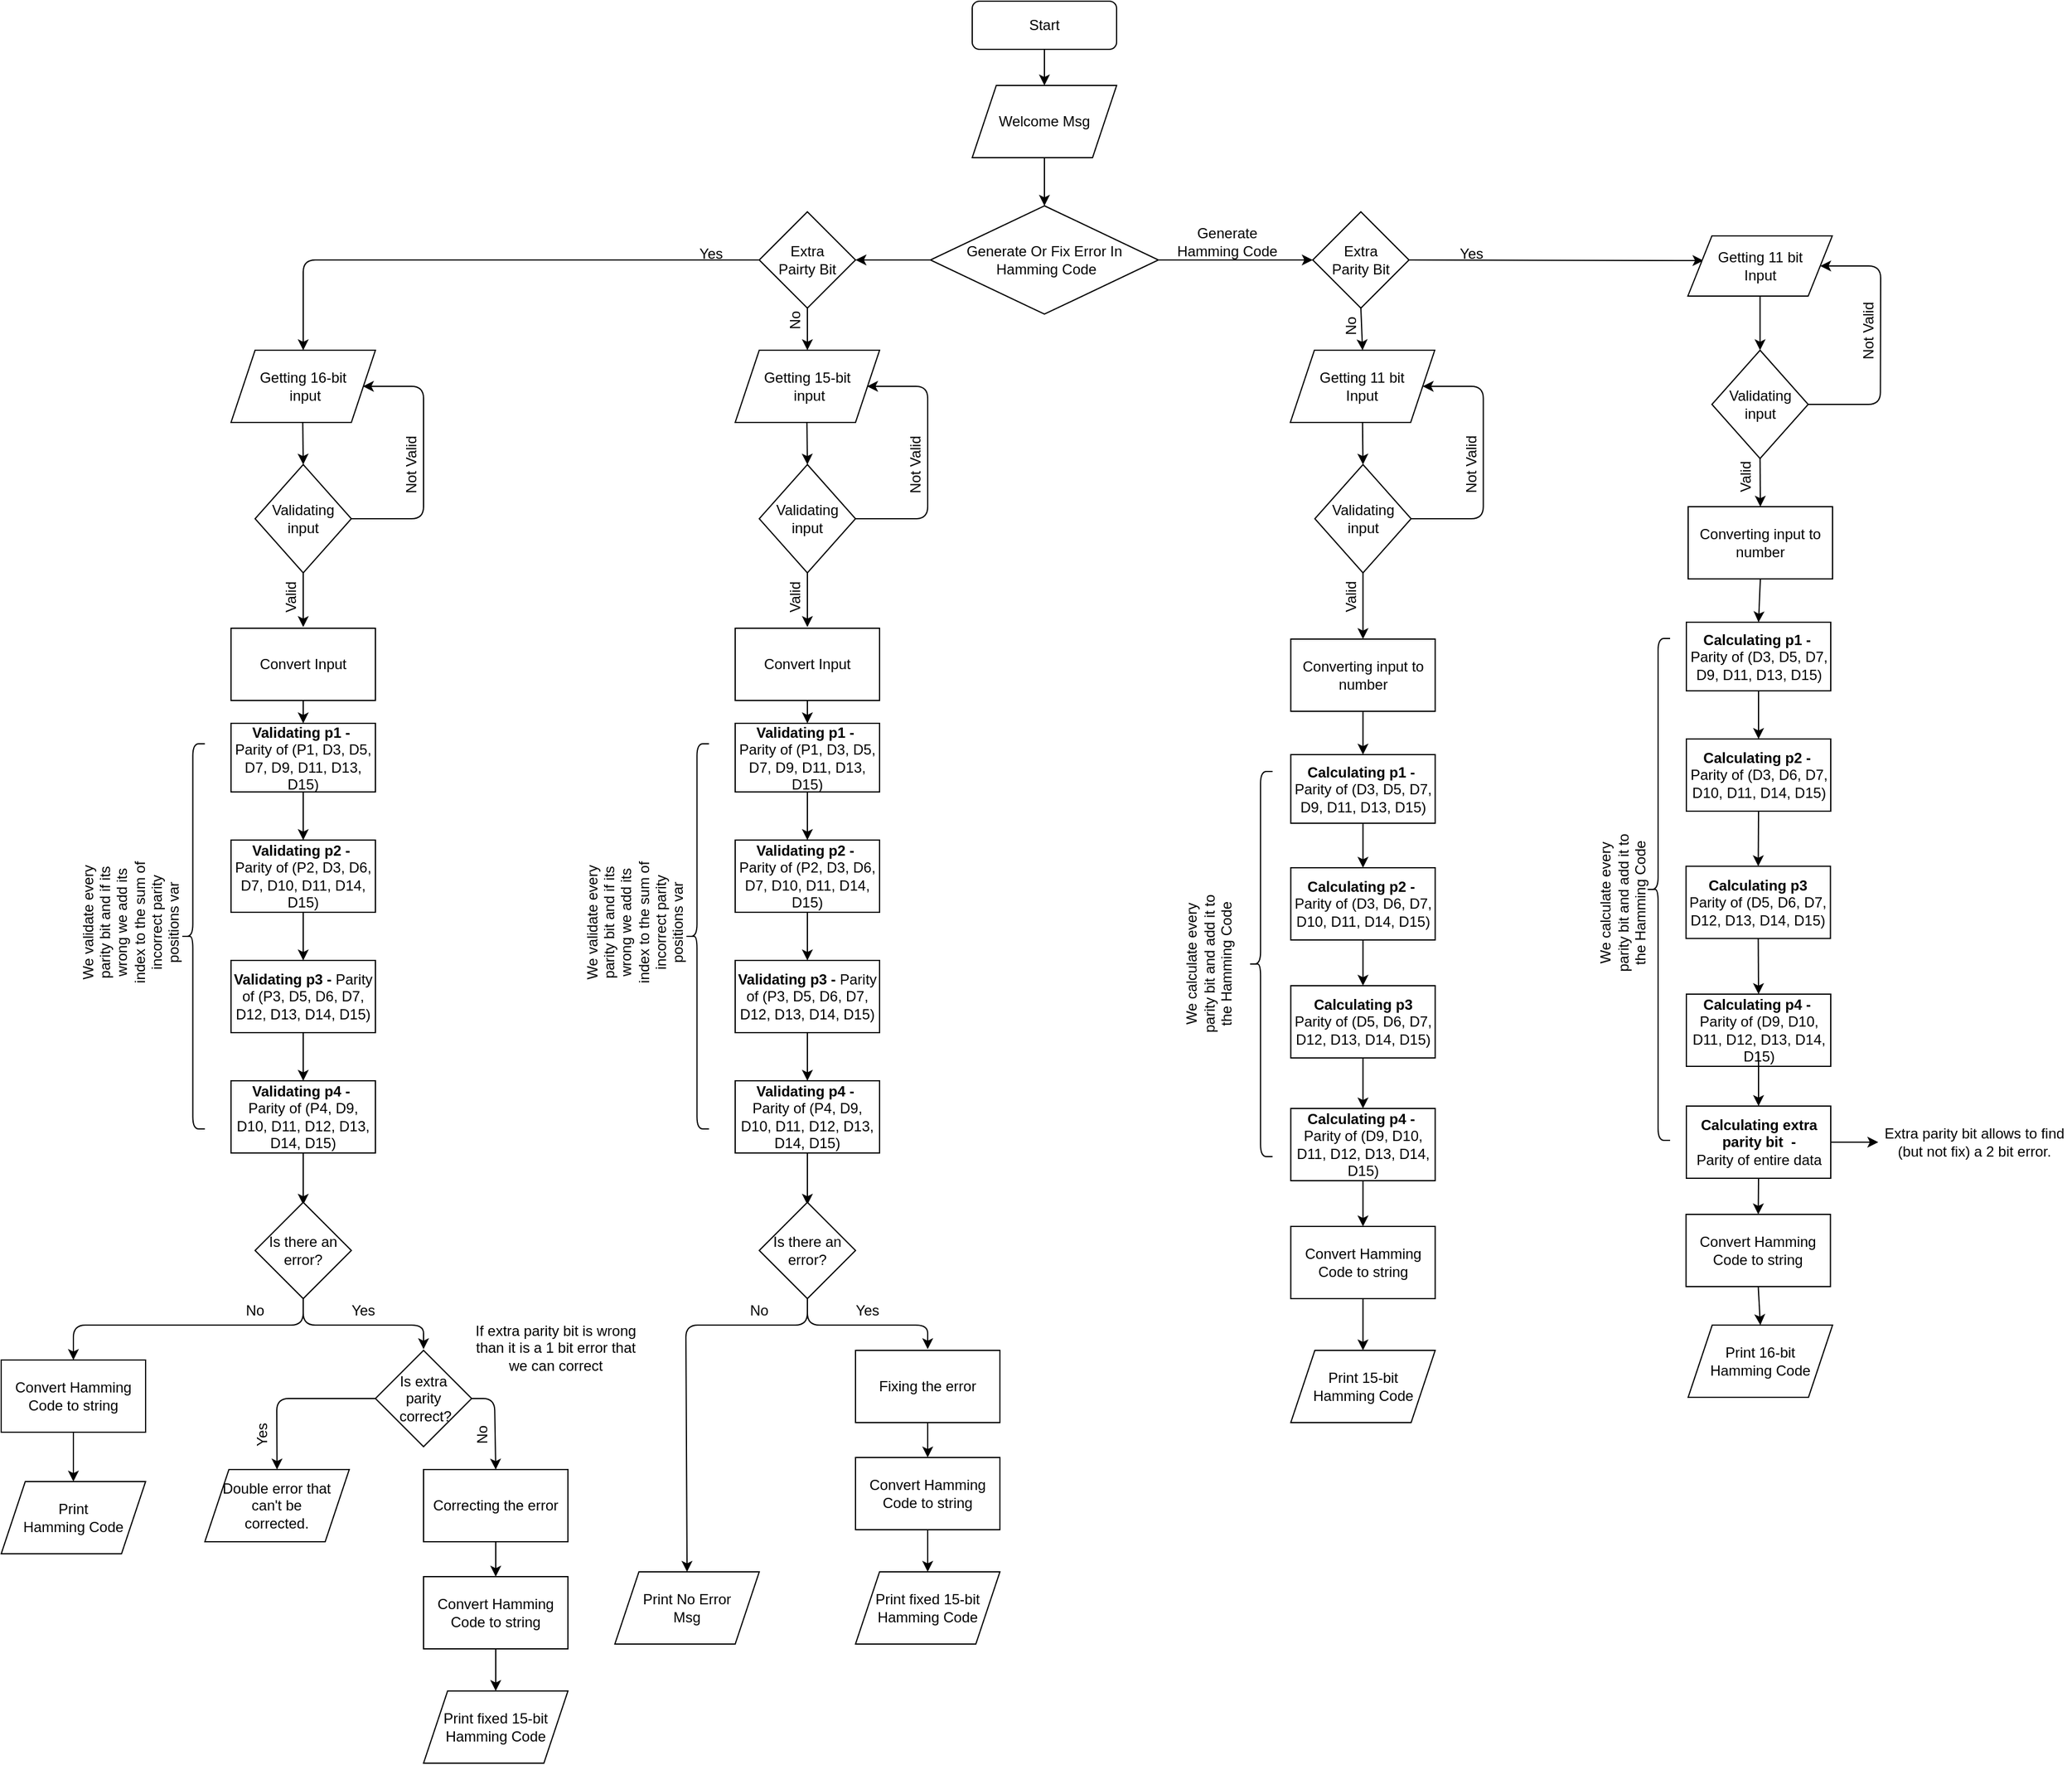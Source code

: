<mxfile version="14.7.4" type="github">
  <diagram id="C5RBs43oDa-KdzZeNtuy" name="Page-1">
    <mxGraphModel dx="3195" dy="1478" grid="1" gridSize="10" guides="1" tooltips="1" connect="1" arrows="1" fold="1" page="1" pageScale="1" pageWidth="1654" pageHeight="1169" math="0" shadow="0">
      <root>
        <mxCell id="WIyWlLk6GJQsqaUBKTNV-0" />
        <mxCell id="WIyWlLk6GJQsqaUBKTNV-1" parent="WIyWlLk6GJQsqaUBKTNV-0" />
        <mxCell id="xXMIpHP0vvAsFntQTSwB-5" value="Welcome Msg" style="shape=parallelogram;perimeter=parallelogramPerimeter;whiteSpace=wrap;html=1;fixedSize=1;" parent="WIyWlLk6GJQsqaUBKTNV-1" vertex="1">
          <mxGeometry x="1397" y="110" width="120" height="60" as="geometry" />
        </mxCell>
        <mxCell id="xXMIpHP0vvAsFntQTSwB-6" value="" style="endArrow=classic;html=1;exitX=0.5;exitY=1;exitDx=0;exitDy=0;" parent="WIyWlLk6GJQsqaUBKTNV-1" target="xXMIpHP0vvAsFntQTSwB-5" edge="1">
          <mxGeometry width="50" height="50" relative="1" as="geometry">
            <mxPoint x="1457" y="80" as="sourcePoint" />
            <mxPoint x="1460" y="150" as="targetPoint" />
          </mxGeometry>
        </mxCell>
        <mxCell id="xXMIpHP0vvAsFntQTSwB-7" value="Generate Or Fix Error In&lt;br&gt;&amp;nbsp;Hamming Code" style="rhombus;whiteSpace=wrap;html=1;" parent="WIyWlLk6GJQsqaUBKTNV-1" vertex="1">
          <mxGeometry x="1362.25" y="210" width="189.5" height="90" as="geometry" />
        </mxCell>
        <mxCell id="xXMIpHP0vvAsFntQTSwB-8" value="" style="endArrow=classic;html=1;exitX=0.5;exitY=1;exitDx=0;exitDy=0;" parent="WIyWlLk6GJQsqaUBKTNV-1" source="xXMIpHP0vvAsFntQTSwB-5" target="xXMIpHP0vvAsFntQTSwB-7" edge="1">
          <mxGeometry width="50" height="50" relative="1" as="geometry">
            <mxPoint x="1190" y="310" as="sourcePoint" />
            <mxPoint x="1240" y="260" as="targetPoint" />
          </mxGeometry>
        </mxCell>
        <mxCell id="xXMIpHP0vvAsFntQTSwB-10" value="Start" style="rounded=1;whiteSpace=wrap;html=1;" parent="WIyWlLk6GJQsqaUBKTNV-1" vertex="1">
          <mxGeometry x="1397" y="40" width="120" height="40" as="geometry" />
        </mxCell>
        <mxCell id="xXMIpHP0vvAsFntQTSwB-11" value="" style="endArrow=classic;html=1;exitX=0;exitY=0.5;exitDx=0;exitDy=0;" parent="WIyWlLk6GJQsqaUBKTNV-1" source="xXMIpHP0vvAsFntQTSwB-7" edge="1">
          <mxGeometry width="50" height="50" relative="1" as="geometry">
            <mxPoint x="1280" y="440" as="sourcePoint" />
            <mxPoint x="1300" y="255" as="targetPoint" />
          </mxGeometry>
        </mxCell>
        <mxCell id="xXMIpHP0vvAsFntQTSwB-12" value="" style="endArrow=classic;html=1;exitX=1;exitY=0.5;exitDx=0;exitDy=0;" parent="WIyWlLk6GJQsqaUBKTNV-1" source="xXMIpHP0vvAsFntQTSwB-7" edge="1">
          <mxGeometry width="50" height="50" relative="1" as="geometry">
            <mxPoint x="1240" y="480" as="sourcePoint" />
            <mxPoint x="1680" y="255" as="targetPoint" />
          </mxGeometry>
        </mxCell>
        <mxCell id="xXMIpHP0vvAsFntQTSwB-13" value="Generate Hamming Code" style="text;html=1;strokeColor=none;fillColor=none;align=center;verticalAlign=middle;whiteSpace=wrap;rounded=0;" parent="WIyWlLk6GJQsqaUBKTNV-1" vertex="1">
          <mxGeometry x="1560" y="230" width="98.25" height="20" as="geometry" />
        </mxCell>
        <mxCell id="xXMIpHP0vvAsFntQTSwB-14" value="Getting 11 bit&lt;br&gt;Input" style="shape=parallelogram;perimeter=parallelogramPerimeter;whiteSpace=wrap;html=1;fixedSize=1;" parent="WIyWlLk6GJQsqaUBKTNV-1" vertex="1">
          <mxGeometry x="1661.38" y="330" width="120" height="60" as="geometry" />
        </mxCell>
        <mxCell id="xXMIpHP0vvAsFntQTSwB-16" value="" style="endArrow=classic;html=1;exitX=0.5;exitY=1;exitDx=0;exitDy=0;entryX=0.5;entryY=0;entryDx=0;entryDy=0;" parent="WIyWlLk6GJQsqaUBKTNV-1" source="xXMIpHP0vvAsFntQTSwB-14" edge="1">
          <mxGeometry width="50" height="50" relative="1" as="geometry">
            <mxPoint x="1381.75" y="545" as="sourcePoint" />
            <mxPoint x="1721.75" y="425" as="targetPoint" />
          </mxGeometry>
        </mxCell>
        <mxCell id="xXMIpHP0vvAsFntQTSwB-17" value="" style="endArrow=classic;html=1;exitX=0.5;exitY=1;exitDx=0;exitDy=0;entryX=0.5;entryY=0;entryDx=0;entryDy=0;" parent="WIyWlLk6GJQsqaUBKTNV-1" source="xXMIpHP0vvAsFntQTSwB-39" target="xXMIpHP0vvAsFntQTSwB-138" edge="1">
          <mxGeometry width="50" height="50" relative="1" as="geometry">
            <mxPoint x="1721.75" y="521" as="sourcePoint" />
            <mxPoint x="1719" y="580" as="targetPoint" />
          </mxGeometry>
        </mxCell>
        <mxCell id="xXMIpHP0vvAsFntQTSwB-18" value="&lt;b&gt;Calculating p1 -&amp;nbsp;&lt;br&gt;&lt;/b&gt;Parity of (D3, D5, D7, D9, D11, D13, D15)" style="rounded=0;whiteSpace=wrap;html=1;" parent="WIyWlLk6GJQsqaUBKTNV-1" vertex="1">
          <mxGeometry x="1661.75" y="666" width="120" height="57" as="geometry" />
        </mxCell>
        <mxCell id="xXMIpHP0vvAsFntQTSwB-21" value="" style="endArrow=classic;html=1;exitX=0.5;exitY=1;exitDx=0;exitDy=0;entryX=0.5;entryY=0;entryDx=0;entryDy=0;" parent="WIyWlLk6GJQsqaUBKTNV-1" source="xXMIpHP0vvAsFntQTSwB-18" target="xXMIpHP0vvAsFntQTSwB-22" edge="1">
          <mxGeometry width="50" height="50" relative="1" as="geometry">
            <mxPoint x="1718.75" y="727" as="sourcePoint" />
            <mxPoint x="1718.75" y="767" as="targetPoint" />
          </mxGeometry>
        </mxCell>
        <mxCell id="xXMIpHP0vvAsFntQTSwB-22" value="&lt;b&gt;Calculating p2 -&amp;nbsp;&lt;/b&gt;&lt;br&gt;Parity of (D3, D6, D7, D10, D11, D14, D15)" style="rounded=0;whiteSpace=wrap;html=1;" parent="WIyWlLk6GJQsqaUBKTNV-1" vertex="1">
          <mxGeometry x="1661.75" y="760" width="120" height="60" as="geometry" />
        </mxCell>
        <mxCell id="xXMIpHP0vvAsFntQTSwB-23" value="" style="endArrow=classic;html=1;exitX=0.5;exitY=1;exitDx=0;exitDy=0;entryX=0.5;entryY=0;entryDx=0;entryDy=0;" parent="WIyWlLk6GJQsqaUBKTNV-1" source="xXMIpHP0vvAsFntQTSwB-22" target="xXMIpHP0vvAsFntQTSwB-24" edge="1">
          <mxGeometry width="50" height="50" relative="1" as="geometry">
            <mxPoint x="1718.75" y="827" as="sourcePoint" />
            <mxPoint x="1718.75" y="867" as="targetPoint" />
          </mxGeometry>
        </mxCell>
        <mxCell id="xXMIpHP0vvAsFntQTSwB-24" value="&lt;b&gt;Calculating p3&lt;/b&gt;&lt;br&gt;Parity of (D5, D6, D7, D12, D13, D14, D15)" style="rounded=0;whiteSpace=wrap;html=1;" parent="WIyWlLk6GJQsqaUBKTNV-1" vertex="1">
          <mxGeometry x="1661.75" y="858" width="120" height="60" as="geometry" />
        </mxCell>
        <mxCell id="xXMIpHP0vvAsFntQTSwB-25" value="" style="endArrow=classic;html=1;exitX=0.5;exitY=1;exitDx=0;exitDy=0;entryX=0.5;entryY=0;entryDx=0;entryDy=0;" parent="WIyWlLk6GJQsqaUBKTNV-1" source="xXMIpHP0vvAsFntQTSwB-24" target="xXMIpHP0vvAsFntQTSwB-26" edge="1">
          <mxGeometry width="50" height="50" relative="1" as="geometry">
            <mxPoint x="1718.75" y="927" as="sourcePoint" />
            <mxPoint x="1719" y="980" as="targetPoint" />
          </mxGeometry>
        </mxCell>
        <mxCell id="xXMIpHP0vvAsFntQTSwB-26" value="&lt;b&gt;Calculating p4 -&amp;nbsp;&lt;/b&gt;&lt;br&gt;Parity of (D9, D10, D11, D12, D13, D14, D15)" style="rounded=0;whiteSpace=wrap;html=1;" parent="WIyWlLk6GJQsqaUBKTNV-1" vertex="1">
          <mxGeometry x="1661.75" y="960" width="120" height="60" as="geometry" />
        </mxCell>
        <mxCell id="xXMIpHP0vvAsFntQTSwB-35" value="Convert Hamming Code to string" style="rounded=0;whiteSpace=wrap;html=1;" parent="WIyWlLk6GJQsqaUBKTNV-1" vertex="1">
          <mxGeometry x="1661.75" y="1058" width="120" height="60" as="geometry" />
        </mxCell>
        <mxCell id="xXMIpHP0vvAsFntQTSwB-36" value="" style="endArrow=classic;html=1;exitX=0.5;exitY=1;exitDx=0;exitDy=0;entryX=0.5;entryY=0;entryDx=0;entryDy=0;" parent="WIyWlLk6GJQsqaUBKTNV-1" source="xXMIpHP0vvAsFntQTSwB-26" target="xXMIpHP0vvAsFntQTSwB-35" edge="1">
          <mxGeometry width="50" height="50" relative="1" as="geometry">
            <mxPoint x="1718.75" y="1027" as="sourcePoint" />
            <mxPoint x="1428.75" y="1132" as="targetPoint" />
          </mxGeometry>
        </mxCell>
        <mxCell id="xXMIpHP0vvAsFntQTSwB-37" value="Print 15-bit&lt;br&gt;Hamming Code" style="shape=parallelogram;perimeter=parallelogramPerimeter;whiteSpace=wrap;html=1;fixedSize=1;" parent="WIyWlLk6GJQsqaUBKTNV-1" vertex="1">
          <mxGeometry x="1661.75" y="1161" width="120" height="60" as="geometry" />
        </mxCell>
        <mxCell id="xXMIpHP0vvAsFntQTSwB-38" value="" style="endArrow=classic;html=1;exitX=0.5;exitY=1;exitDx=0;exitDy=0;entryX=0.5;entryY=0;entryDx=0;entryDy=0;" parent="WIyWlLk6GJQsqaUBKTNV-1" source="xXMIpHP0vvAsFntQTSwB-35" target="xXMIpHP0vvAsFntQTSwB-37" edge="1">
          <mxGeometry width="50" height="50" relative="1" as="geometry">
            <mxPoint x="1751.75" y="928" as="sourcePoint" />
            <mxPoint x="1751.75" y="963" as="targetPoint" />
          </mxGeometry>
        </mxCell>
        <mxCell id="xXMIpHP0vvAsFntQTSwB-39" value="&amp;nbsp;Validating&amp;nbsp;&lt;br&gt;input" style="rhombus;whiteSpace=wrap;html=1;" parent="WIyWlLk6GJQsqaUBKTNV-1" vertex="1">
          <mxGeometry x="1681.75" y="425" width="80" height="90" as="geometry" />
        </mxCell>
        <mxCell id="xXMIpHP0vvAsFntQTSwB-42" value="" style="endArrow=classic;html=1;exitX=1;exitY=0.5;exitDx=0;exitDy=0;entryX=1;entryY=0.5;entryDx=0;entryDy=0;" parent="WIyWlLk6GJQsqaUBKTNV-1" source="xXMIpHP0vvAsFntQTSwB-39" target="xXMIpHP0vvAsFntQTSwB-14" edge="1">
          <mxGeometry width="50" height="50" relative="1" as="geometry">
            <mxPoint x="1491.75" y="525" as="sourcePoint" />
            <mxPoint x="1541.75" y="475" as="targetPoint" />
            <Array as="points">
              <mxPoint x="1821.75" y="470" />
              <mxPoint x="1821.75" y="360" />
            </Array>
          </mxGeometry>
        </mxCell>
        <mxCell id="xXMIpHP0vvAsFntQTSwB-43" value="Not Valid" style="text;html=1;strokeColor=none;fillColor=none;align=center;verticalAlign=middle;whiteSpace=wrap;rounded=0;rotation=-90;" parent="WIyWlLk6GJQsqaUBKTNV-1" vertex="1">
          <mxGeometry x="1781.75" y="415" width="60" height="20" as="geometry" />
        </mxCell>
        <mxCell id="xXMIpHP0vvAsFntQTSwB-47" value="Valid" style="text;html=1;strokeColor=none;fillColor=none;align=center;verticalAlign=middle;whiteSpace=wrap;rounded=0;rotation=-90;" parent="WIyWlLk6GJQsqaUBKTNV-1" vertex="1">
          <mxGeometry x="1691.75" y="525" width="40" height="20" as="geometry" />
        </mxCell>
        <mxCell id="xXMIpHP0vvAsFntQTSwB-52" value="Extra &lt;br&gt;Parity Bit" style="rhombus;whiteSpace=wrap;html=1;" parent="WIyWlLk6GJQsqaUBKTNV-1" vertex="1">
          <mxGeometry x="1680" y="215" width="80" height="80" as="geometry" />
        </mxCell>
        <mxCell id="xXMIpHP0vvAsFntQTSwB-53" value="" style="endArrow=classic;html=1;exitX=0.5;exitY=1;exitDx=0;exitDy=0;entryX=0.5;entryY=0;entryDx=0;entryDy=0;" parent="WIyWlLk6GJQsqaUBKTNV-1" source="xXMIpHP0vvAsFntQTSwB-52" target="xXMIpHP0vvAsFntQTSwB-14" edge="1">
          <mxGeometry width="50" height="50" relative="1" as="geometry">
            <mxPoint x="1410" y="230" as="sourcePoint" />
            <mxPoint x="1460" y="180" as="targetPoint" />
          </mxGeometry>
        </mxCell>
        <mxCell id="xXMIpHP0vvAsFntQTSwB-57" value="No" style="text;html=1;strokeColor=none;fillColor=none;align=center;verticalAlign=middle;whiteSpace=wrap;rounded=0;rotation=-90;" parent="WIyWlLk6GJQsqaUBKTNV-1" vertex="1">
          <mxGeometry x="1691.75" y="300" width="40" height="20" as="geometry" />
        </mxCell>
        <mxCell id="xXMIpHP0vvAsFntQTSwB-58" value="" style="endArrow=classic;html=1;exitX=1;exitY=0.5;exitDx=0;exitDy=0;entryX=0.108;entryY=0.41;entryDx=0;entryDy=0;entryPerimeter=0;" parent="WIyWlLk6GJQsqaUBKTNV-1" source="xXMIpHP0vvAsFntQTSwB-52" target="xXMIpHP0vvAsFntQTSwB-61" edge="1">
          <mxGeometry width="50" height="50" relative="1" as="geometry">
            <mxPoint x="2020" y="310" as="sourcePoint" />
            <mxPoint x="2000" y="255" as="targetPoint" />
          </mxGeometry>
        </mxCell>
        <mxCell id="xXMIpHP0vvAsFntQTSwB-59" value="Yes" style="text;html=1;strokeColor=none;fillColor=none;align=center;verticalAlign=middle;whiteSpace=wrap;rounded=0;" parent="WIyWlLk6GJQsqaUBKTNV-1" vertex="1">
          <mxGeometry x="1791.75" y="240" width="40" height="20" as="geometry" />
        </mxCell>
        <mxCell id="xXMIpHP0vvAsFntQTSwB-61" value="Getting 11 bit&lt;br&gt;Input" style="shape=parallelogram;perimeter=parallelogramPerimeter;whiteSpace=wrap;html=1;fixedSize=1;" parent="WIyWlLk6GJQsqaUBKTNV-1" vertex="1">
          <mxGeometry x="1991.75" y="235" width="120" height="50" as="geometry" />
        </mxCell>
        <mxCell id="xXMIpHP0vvAsFntQTSwB-62" value="" style="endArrow=classic;html=1;entryX=0.5;entryY=0;entryDx=0;entryDy=0;" parent="WIyWlLk6GJQsqaUBKTNV-1" source="xXMIpHP0vvAsFntQTSwB-61" edge="1">
          <mxGeometry width="50" height="50" relative="1" as="geometry">
            <mxPoint x="1711.75" y="450" as="sourcePoint" />
            <mxPoint x="2051.75" y="330" as="targetPoint" />
          </mxGeometry>
        </mxCell>
        <mxCell id="xXMIpHP0vvAsFntQTSwB-63" value="" style="endArrow=classic;html=1;entryX=0.5;entryY=0;entryDx=0;entryDy=0;exitX=0.5;exitY=1;exitDx=0;exitDy=0;" parent="WIyWlLk6GJQsqaUBKTNV-1" source="xXMIpHP0vvAsFntQTSwB-140" target="xXMIpHP0vvAsFntQTSwB-64" edge="1">
          <mxGeometry width="50" height="50" relative="1" as="geometry">
            <mxPoint x="2060.25" y="530" as="sourcePoint" />
            <mxPoint x="2058.25" y="571.5" as="targetPoint" />
          </mxGeometry>
        </mxCell>
        <mxCell id="xXMIpHP0vvAsFntQTSwB-64" value="&lt;b&gt;Calculating p1 -&amp;nbsp;&lt;br&gt;&lt;/b&gt;Parity of (D3, D5, D7, D9, D11, D13, D15)" style="rounded=0;whiteSpace=wrap;html=1;" parent="WIyWlLk6GJQsqaUBKTNV-1" vertex="1">
          <mxGeometry x="1990.5" y="556" width="120" height="57" as="geometry" />
        </mxCell>
        <mxCell id="xXMIpHP0vvAsFntQTSwB-65" value="" style="endArrow=classic;html=1;exitX=0.5;exitY=1;exitDx=0;exitDy=0;" parent="WIyWlLk6GJQsqaUBKTNV-1" edge="1">
          <mxGeometry width="50" height="50" relative="1" as="geometry">
            <mxPoint x="2050.5" y="613" as="sourcePoint" />
            <mxPoint x="2050.5" y="653" as="targetPoint" />
          </mxGeometry>
        </mxCell>
        <mxCell id="xXMIpHP0vvAsFntQTSwB-66" value="&lt;b&gt;Calculating p2 -&amp;nbsp;&lt;/b&gt;&lt;br&gt;Parity of (D3, D6, D7, D10, D11, D14, D15)" style="rounded=0;whiteSpace=wrap;html=1;" parent="WIyWlLk6GJQsqaUBKTNV-1" vertex="1">
          <mxGeometry x="1990.5" y="653" width="120" height="60" as="geometry" />
        </mxCell>
        <mxCell id="xXMIpHP0vvAsFntQTSwB-67" value="" style="endArrow=classic;html=1;exitX=0.5;exitY=1;exitDx=0;exitDy=0;entryX=0.5;entryY=0;entryDx=0;entryDy=0;" parent="WIyWlLk6GJQsqaUBKTNV-1" target="xXMIpHP0vvAsFntQTSwB-68" edge="1">
          <mxGeometry width="50" height="50" relative="1" as="geometry">
            <mxPoint x="2050.5" y="713" as="sourcePoint" />
            <mxPoint x="2050.5" y="753" as="targetPoint" />
          </mxGeometry>
        </mxCell>
        <mxCell id="xXMIpHP0vvAsFntQTSwB-68" value="&lt;b&gt;Calculating p3&lt;/b&gt;&lt;br&gt;Parity of (D5, D6, D7, D12, D13, D14, D15)" style="rounded=0;whiteSpace=wrap;html=1;" parent="WIyWlLk6GJQsqaUBKTNV-1" vertex="1">
          <mxGeometry x="1990.25" y="758.75" width="120" height="60" as="geometry" />
        </mxCell>
        <mxCell id="xXMIpHP0vvAsFntQTSwB-69" value="" style="endArrow=classic;html=1;exitX=0.5;exitY=1;exitDx=0;exitDy=0;entryX=0.5;entryY=0;entryDx=0;entryDy=0;" parent="WIyWlLk6GJQsqaUBKTNV-1" source="xXMIpHP0vvAsFntQTSwB-68" target="xXMIpHP0vvAsFntQTSwB-70" edge="1">
          <mxGeometry width="50" height="50" relative="1" as="geometry">
            <mxPoint x="2050.5" y="813" as="sourcePoint" />
            <mxPoint x="2050.5" y="853" as="targetPoint" />
          </mxGeometry>
        </mxCell>
        <mxCell id="xXMIpHP0vvAsFntQTSwB-70" value="&lt;b&gt;Calculating p4 -&amp;nbsp;&lt;/b&gt;&lt;br&gt;Parity of (D9, D10, D11, D12, D13, D14, D15)" style="rounded=0;whiteSpace=wrap;html=1;" parent="WIyWlLk6GJQsqaUBKTNV-1" vertex="1">
          <mxGeometry x="1990.5" y="865" width="120" height="60" as="geometry" />
        </mxCell>
        <mxCell id="xXMIpHP0vvAsFntQTSwB-71" value="&lt;b&gt;Calculating extra parity bit&amp;nbsp; - &lt;/b&gt;&lt;br&gt;Parity of entire data" style="rounded=0;whiteSpace=wrap;html=1;" parent="WIyWlLk6GJQsqaUBKTNV-1" vertex="1">
          <mxGeometry x="1990.5" y="958" width="120" height="60" as="geometry" />
        </mxCell>
        <mxCell id="xXMIpHP0vvAsFntQTSwB-72" value="" style="endArrow=classic;html=1;exitX=0.5;exitY=1;exitDx=0;exitDy=0;entryX=0.5;entryY=0;entryDx=0;entryDy=0;" parent="WIyWlLk6GJQsqaUBKTNV-1" target="xXMIpHP0vvAsFntQTSwB-71" edge="1">
          <mxGeometry width="50" height="50" relative="1" as="geometry">
            <mxPoint x="2050.5" y="913" as="sourcePoint" />
            <mxPoint x="1760.5" y="1018" as="targetPoint" />
          </mxGeometry>
        </mxCell>
        <mxCell id="xXMIpHP0vvAsFntQTSwB-74" value="&amp;nbsp;Validating&amp;nbsp;&lt;br&gt;input" style="rhombus;whiteSpace=wrap;html=1;" parent="WIyWlLk6GJQsqaUBKTNV-1" vertex="1">
          <mxGeometry x="2011.75" y="330" width="80" height="90" as="geometry" />
        </mxCell>
        <mxCell id="xXMIpHP0vvAsFntQTSwB-75" value="" style="endArrow=classic;html=1;exitX=1;exitY=0.5;exitDx=0;exitDy=0;entryX=1;entryY=0.5;entryDx=0;entryDy=0;" parent="WIyWlLk6GJQsqaUBKTNV-1" source="xXMIpHP0vvAsFntQTSwB-74" target="xXMIpHP0vvAsFntQTSwB-61" edge="1">
          <mxGeometry width="50" height="50" relative="1" as="geometry">
            <mxPoint x="1821.75" y="430" as="sourcePoint" />
            <mxPoint x="1871.75" y="380" as="targetPoint" />
            <Array as="points">
              <mxPoint x="2151.75" y="375" />
              <mxPoint x="2152" y="260" />
            </Array>
          </mxGeometry>
        </mxCell>
        <mxCell id="xXMIpHP0vvAsFntQTSwB-76" value="Not Valid" style="text;html=1;strokeColor=none;fillColor=none;align=center;verticalAlign=middle;whiteSpace=wrap;rounded=0;rotation=-90;" parent="WIyWlLk6GJQsqaUBKTNV-1" vertex="1">
          <mxGeometry x="2111.75" y="304" width="60" height="20" as="geometry" />
        </mxCell>
        <mxCell id="xXMIpHP0vvAsFntQTSwB-77" value="Valid" style="text;html=1;strokeColor=none;fillColor=none;align=center;verticalAlign=middle;whiteSpace=wrap;rounded=0;rotation=-90;" parent="WIyWlLk6GJQsqaUBKTNV-1" vertex="1">
          <mxGeometry x="2020" y="425" width="40" height="20" as="geometry" />
        </mxCell>
        <mxCell id="xXMIpHP0vvAsFntQTSwB-82" value="Extra parity bit allows to find (but not fix) a 2 bit error." style="text;html=1;strokeColor=none;fillColor=none;align=center;verticalAlign=middle;whiteSpace=wrap;rounded=0;" parent="WIyWlLk6GJQsqaUBKTNV-1" vertex="1">
          <mxGeometry x="2150" y="948" width="160" height="80" as="geometry" />
        </mxCell>
        <mxCell id="xXMIpHP0vvAsFntQTSwB-83" value="" style="endArrow=classic;html=1;exitX=1;exitY=0.5;exitDx=0;exitDy=0;entryX=0;entryY=0.5;entryDx=0;entryDy=0;" parent="WIyWlLk6GJQsqaUBKTNV-1" source="xXMIpHP0vvAsFntQTSwB-71" target="xXMIpHP0vvAsFntQTSwB-82" edge="1">
          <mxGeometry width="50" height="50" relative="1" as="geometry">
            <mxPoint x="2178.75" y="970" as="sourcePoint" />
            <mxPoint x="2147" y="978" as="targetPoint" />
          </mxGeometry>
        </mxCell>
        <mxCell id="xXMIpHP0vvAsFntQTSwB-84" value="Convert Hamming Code to string" style="rounded=0;whiteSpace=wrap;html=1;" parent="WIyWlLk6GJQsqaUBKTNV-1" vertex="1">
          <mxGeometry x="1990.25" y="1048" width="120" height="60" as="geometry" />
        </mxCell>
        <mxCell id="xXMIpHP0vvAsFntQTSwB-85" value="Print 16-bit&lt;br&gt;Hamming Code" style="shape=parallelogram;perimeter=parallelogramPerimeter;whiteSpace=wrap;html=1;fixedSize=1;" parent="WIyWlLk6GJQsqaUBKTNV-1" vertex="1">
          <mxGeometry x="1992" y="1140" width="120" height="60" as="geometry" />
        </mxCell>
        <mxCell id="xXMIpHP0vvAsFntQTSwB-86" value="" style="endArrow=classic;html=1;exitX=0.5;exitY=1;exitDx=0;exitDy=0;entryX=0.5;entryY=0;entryDx=0;entryDy=0;" parent="WIyWlLk6GJQsqaUBKTNV-1" source="xXMIpHP0vvAsFntQTSwB-84" target="xXMIpHP0vvAsFntQTSwB-85" edge="1">
          <mxGeometry width="50" height="50" relative="1" as="geometry">
            <mxPoint x="2080.5" y="1005" as="sourcePoint" />
            <mxPoint x="2080.5" y="1040" as="targetPoint" />
          </mxGeometry>
        </mxCell>
        <mxCell id="xXMIpHP0vvAsFntQTSwB-87" value="" style="endArrow=classic;html=1;exitX=0.5;exitY=1;exitDx=0;exitDy=0;entryX=0.5;entryY=0;entryDx=0;entryDy=0;" parent="WIyWlLk6GJQsqaUBKTNV-1" source="xXMIpHP0vvAsFntQTSwB-71" target="xXMIpHP0vvAsFntQTSwB-84" edge="1">
          <mxGeometry width="50" height="50" relative="1" as="geometry">
            <mxPoint x="1736.5" y="1018" as="sourcePoint" />
            <mxPoint x="1736.5" y="1053" as="targetPoint" />
          </mxGeometry>
        </mxCell>
        <mxCell id="xXMIpHP0vvAsFntQTSwB-89" value="Extra &lt;br&gt;Pairty Bit" style="rhombus;whiteSpace=wrap;html=1;" parent="WIyWlLk6GJQsqaUBKTNV-1" vertex="1">
          <mxGeometry x="1220" y="215" width="80" height="80" as="geometry" />
        </mxCell>
        <mxCell id="xXMIpHP0vvAsFntQTSwB-90" value="" style="endArrow=classic;html=1;exitX=0.5;exitY=1;exitDx=0;exitDy=0;" parent="WIyWlLk6GJQsqaUBKTNV-1" source="xXMIpHP0vvAsFntQTSwB-89" edge="1">
          <mxGeometry width="50" height="50" relative="1" as="geometry">
            <mxPoint x="1270" y="510" as="sourcePoint" />
            <mxPoint x="1260" y="330" as="targetPoint" />
          </mxGeometry>
        </mxCell>
        <mxCell id="xXMIpHP0vvAsFntQTSwB-95" value="No" style="text;html=1;strokeColor=none;fillColor=none;align=center;verticalAlign=middle;whiteSpace=wrap;rounded=0;rotation=-90;" parent="WIyWlLk6GJQsqaUBKTNV-1" vertex="1">
          <mxGeometry x="1230" y="295" width="40" height="20" as="geometry" />
        </mxCell>
        <mxCell id="xXMIpHP0vvAsFntQTSwB-96" value="Getting 15-bit&lt;br&gt;&amp;nbsp;input" style="shape=parallelogram;perimeter=parallelogramPerimeter;whiteSpace=wrap;html=1;fixedSize=1;" parent="WIyWlLk6GJQsqaUBKTNV-1" vertex="1">
          <mxGeometry x="1200" y="330" width="120" height="60" as="geometry" />
        </mxCell>
        <mxCell id="xXMIpHP0vvAsFntQTSwB-97" value="" style="endArrow=classic;html=1;exitX=0.5;exitY=1;exitDx=0;exitDy=0;entryX=0.5;entryY=0;entryDx=0;entryDy=0;" parent="WIyWlLk6GJQsqaUBKTNV-1" edge="1">
          <mxGeometry width="50" height="50" relative="1" as="geometry">
            <mxPoint x="1259.63" y="390" as="sourcePoint" />
            <mxPoint x="1260" y="425" as="targetPoint" />
          </mxGeometry>
        </mxCell>
        <mxCell id="xXMIpHP0vvAsFntQTSwB-98" value="&amp;nbsp;Validating&amp;nbsp;&lt;br&gt;input" style="rhombus;whiteSpace=wrap;html=1;" parent="WIyWlLk6GJQsqaUBKTNV-1" vertex="1">
          <mxGeometry x="1220" y="425" width="80" height="90" as="geometry" />
        </mxCell>
        <mxCell id="xXMIpHP0vvAsFntQTSwB-99" value="" style="endArrow=classic;html=1;exitX=1;exitY=0.5;exitDx=0;exitDy=0;entryX=1;entryY=0.5;entryDx=0;entryDy=0;" parent="WIyWlLk6GJQsqaUBKTNV-1" source="xXMIpHP0vvAsFntQTSwB-98" edge="1">
          <mxGeometry width="50" height="50" relative="1" as="geometry">
            <mxPoint x="1030" y="525" as="sourcePoint" />
            <mxPoint x="1309.63" y="360" as="targetPoint" />
            <Array as="points">
              <mxPoint x="1360" y="470" />
              <mxPoint x="1360" y="360" />
            </Array>
          </mxGeometry>
        </mxCell>
        <mxCell id="xXMIpHP0vvAsFntQTSwB-100" value="Not Valid" style="text;html=1;strokeColor=none;fillColor=none;align=center;verticalAlign=middle;whiteSpace=wrap;rounded=0;rotation=-90;" parent="WIyWlLk6GJQsqaUBKTNV-1" vertex="1">
          <mxGeometry x="1320" y="415" width="60" height="20" as="geometry" />
        </mxCell>
        <mxCell id="xXMIpHP0vvAsFntQTSwB-101" value="Valid" style="text;html=1;strokeColor=none;fillColor=none;align=center;verticalAlign=middle;whiteSpace=wrap;rounded=0;rotation=-90;" parent="WIyWlLk6GJQsqaUBKTNV-1" vertex="1">
          <mxGeometry x="1230" y="525" width="40" height="20" as="geometry" />
        </mxCell>
        <mxCell id="xXMIpHP0vvAsFntQTSwB-102" value="" style="endArrow=classic;html=1;exitX=0.5;exitY=1;exitDx=0;exitDy=0;" parent="WIyWlLk6GJQsqaUBKTNV-1" source="xXMIpHP0vvAsFntQTSwB-98" edge="1">
          <mxGeometry width="50" height="50" relative="1" as="geometry">
            <mxPoint x="1260" y="460" as="sourcePoint" />
            <mxPoint x="1260" y="560" as="targetPoint" />
          </mxGeometry>
        </mxCell>
        <mxCell id="xXMIpHP0vvAsFntQTSwB-104" value="" style="endArrow=classic;html=1;exitX=0;exitY=0.5;exitDx=0;exitDy=0;entryX=0.5;entryY=0;entryDx=0;entryDy=0;" parent="WIyWlLk6GJQsqaUBKTNV-1" source="xXMIpHP0vvAsFntQTSwB-89" edge="1" target="A6FvTzxAE9zvWkJ5QgIj-33">
          <mxGeometry width="50" height="50" relative="1" as="geometry">
            <mxPoint x="920" y="290" as="sourcePoint" />
            <mxPoint x="860" y="255" as="targetPoint" />
            <Array as="points">
              <mxPoint x="841" y="255" />
            </Array>
          </mxGeometry>
        </mxCell>
        <mxCell id="xXMIpHP0vvAsFntQTSwB-105" value="Yes" style="text;html=1;strokeColor=none;fillColor=none;align=center;verticalAlign=middle;whiteSpace=wrap;rounded=0;" parent="WIyWlLk6GJQsqaUBKTNV-1" vertex="1">
          <mxGeometry x="1160" y="240" width="40" height="20" as="geometry" />
        </mxCell>
        <mxCell id="xXMIpHP0vvAsFntQTSwB-107" value="Convert Input" style="rounded=0;whiteSpace=wrap;html=1;" parent="WIyWlLk6GJQsqaUBKTNV-1" vertex="1">
          <mxGeometry x="1200" y="561" width="120" height="60" as="geometry" />
        </mxCell>
        <mxCell id="xXMIpHP0vvAsFntQTSwB-108" value="&lt;b&gt;Validating p1 -&amp;nbsp;&lt;br&gt;&lt;/b&gt;Parity of (P1, D3, D5, D7, D9, D11, D13, D15)" style="rounded=0;whiteSpace=wrap;html=1;" parent="WIyWlLk6GJQsqaUBKTNV-1" vertex="1">
          <mxGeometry x="1200" y="640" width="120" height="57" as="geometry" />
        </mxCell>
        <mxCell id="xXMIpHP0vvAsFntQTSwB-109" value="" style="endArrow=classic;html=1;exitX=0.5;exitY=1;exitDx=0;exitDy=0;" parent="WIyWlLk6GJQsqaUBKTNV-1" edge="1">
          <mxGeometry width="50" height="50" relative="1" as="geometry">
            <mxPoint x="1260" y="697" as="sourcePoint" />
            <mxPoint x="1260" y="737" as="targetPoint" />
          </mxGeometry>
        </mxCell>
        <mxCell id="xXMIpHP0vvAsFntQTSwB-110" value="&lt;b&gt;Validating p2 -&amp;nbsp;&lt;/b&gt;&lt;br&gt;Parity of (P2, D3, D6, D7, D10, D11, D14, D15)" style="rounded=0;whiteSpace=wrap;html=1;" parent="WIyWlLk6GJQsqaUBKTNV-1" vertex="1">
          <mxGeometry x="1200" y="737" width="120" height="60" as="geometry" />
        </mxCell>
        <mxCell id="xXMIpHP0vvAsFntQTSwB-111" value="" style="endArrow=classic;html=1;exitX=0.5;exitY=1;exitDx=0;exitDy=0;" parent="WIyWlLk6GJQsqaUBKTNV-1" edge="1">
          <mxGeometry width="50" height="50" relative="1" as="geometry">
            <mxPoint x="1260" y="797" as="sourcePoint" />
            <mxPoint x="1260" y="837" as="targetPoint" />
          </mxGeometry>
        </mxCell>
        <mxCell id="xXMIpHP0vvAsFntQTSwB-112" value="&lt;b&gt;Validating p3 -&amp;nbsp;&lt;/b&gt;Parity of (P3, D5, D6, D7, D12, D13, D14, D15)" style="rounded=0;whiteSpace=wrap;html=1;" parent="WIyWlLk6GJQsqaUBKTNV-1" vertex="1">
          <mxGeometry x="1200" y="837" width="120" height="60" as="geometry" />
        </mxCell>
        <mxCell id="xXMIpHP0vvAsFntQTSwB-113" value="" style="endArrow=classic;html=1;exitX=0.5;exitY=1;exitDx=0;exitDy=0;" parent="WIyWlLk6GJQsqaUBKTNV-1" edge="1">
          <mxGeometry width="50" height="50" relative="1" as="geometry">
            <mxPoint x="1260" y="897" as="sourcePoint" />
            <mxPoint x="1260" y="937" as="targetPoint" />
          </mxGeometry>
        </mxCell>
        <mxCell id="xXMIpHP0vvAsFntQTSwB-114" value="&lt;b&gt;Validating p4 -&amp;nbsp;&lt;/b&gt;&lt;br&gt;Parity of (P4, D9, D10, D11, D12, D13, D14, D15)" style="rounded=0;whiteSpace=wrap;html=1;" parent="WIyWlLk6GJQsqaUBKTNV-1" vertex="1">
          <mxGeometry x="1200" y="937" width="120" height="60" as="geometry" />
        </mxCell>
        <mxCell id="xXMIpHP0vvAsFntQTSwB-119" value="" style="group" parent="WIyWlLk6GJQsqaUBKTNV-1" vertex="1" connectable="0">
          <mxGeometry x="1103.25" y="657" width="75" height="320" as="geometry" />
        </mxCell>
        <mxCell id="xXMIpHP0vvAsFntQTSwB-120" value="&lt;br&gt;We validate every parity bit and if its wrong we add its index to the sum of incorrect parity positions var" style="text;html=1;strokeColor=none;fillColor=none;align=center;verticalAlign=middle;whiteSpace=wrap;rounded=0;rotation=-90;" parent="xXMIpHP0vvAsFntQTSwB-119" vertex="1">
          <mxGeometry x="-54" y="133" width="120" height="30" as="geometry" />
        </mxCell>
        <mxCell id="xXMIpHP0vvAsFntQTSwB-121" value="" style="shape=curlyBracket;whiteSpace=wrap;html=1;rounded=1;" parent="xXMIpHP0vvAsFntQTSwB-119" vertex="1">
          <mxGeometry x="55" width="20" height="320" as="geometry" />
        </mxCell>
        <mxCell id="xXMIpHP0vvAsFntQTSwB-123" value="" style="endArrow=classic;html=1;exitX=0.5;exitY=1;exitDx=0;exitDy=0;entryX=0.5;entryY=0;entryDx=0;entryDy=0;" parent="WIyWlLk6GJQsqaUBKTNV-1" source="xXMIpHP0vvAsFntQTSwB-129" target="xXMIpHP0vvAsFntQTSwB-124" edge="1">
          <mxGeometry width="50" height="50" relative="1" as="geometry">
            <mxPoint x="1100" y="1120" as="sourcePoint" />
            <mxPoint x="1159" y="1161" as="targetPoint" />
            <Array as="points">
              <mxPoint x="1260" y="1140" />
              <mxPoint x="1159" y="1140" />
            </Array>
          </mxGeometry>
        </mxCell>
        <mxCell id="xXMIpHP0vvAsFntQTSwB-124" value="Print No Error &lt;br&gt;Msg" style="shape=parallelogram;perimeter=parallelogramPerimeter;whiteSpace=wrap;html=1;fixedSize=1;" parent="WIyWlLk6GJQsqaUBKTNV-1" vertex="1">
          <mxGeometry x="1100" y="1345" width="120" height="60" as="geometry" />
        </mxCell>
        <mxCell id="xXMIpHP0vvAsFntQTSwB-126" value="" style="endArrow=classic;html=1;exitX=0.5;exitY=1;exitDx=0;exitDy=0;" parent="WIyWlLk6GJQsqaUBKTNV-1" source="xXMIpHP0vvAsFntQTSwB-114" edge="1">
          <mxGeometry width="50" height="50" relative="1" as="geometry">
            <mxPoint x="1110" y="1010" as="sourcePoint" />
            <mxPoint x="1260" y="1040" as="targetPoint" />
          </mxGeometry>
        </mxCell>
        <mxCell id="xXMIpHP0vvAsFntQTSwB-129" value="Is there an error?" style="rhombus;whiteSpace=wrap;html=1;" parent="WIyWlLk6GJQsqaUBKTNV-1" vertex="1">
          <mxGeometry x="1220" y="1038" width="80" height="80" as="geometry" />
        </mxCell>
        <mxCell id="xXMIpHP0vvAsFntQTSwB-130" value="No" style="text;html=1;strokeColor=none;fillColor=none;align=center;verticalAlign=middle;whiteSpace=wrap;rounded=0;" parent="WIyWlLk6GJQsqaUBKTNV-1" vertex="1">
          <mxGeometry x="1200" y="1118" width="40" height="20" as="geometry" />
        </mxCell>
        <mxCell id="xXMIpHP0vvAsFntQTSwB-131" value="" style="endArrow=classic;html=1;exitX=0.5;exitY=1;exitDx=0;exitDy=0;" parent="WIyWlLk6GJQsqaUBKTNV-1" source="xXMIpHP0vvAsFntQTSwB-129" edge="1">
          <mxGeometry width="50" height="50" relative="1" as="geometry">
            <mxPoint x="1380" y="1160" as="sourcePoint" />
            <mxPoint x="1360" y="1160" as="targetPoint" />
            <Array as="points">
              <mxPoint x="1260" y="1140" />
              <mxPoint x="1360" y="1140" />
            </Array>
          </mxGeometry>
        </mxCell>
        <mxCell id="xXMIpHP0vvAsFntQTSwB-132" value="Yes" style="text;html=1;strokeColor=none;fillColor=none;align=center;verticalAlign=middle;whiteSpace=wrap;rounded=0;" parent="WIyWlLk6GJQsqaUBKTNV-1" vertex="1">
          <mxGeometry x="1290" y="1118" width="40" height="20" as="geometry" />
        </mxCell>
        <mxCell id="xXMIpHP0vvAsFntQTSwB-133" value="Fixing the error" style="rounded=0;whiteSpace=wrap;html=1;" parent="WIyWlLk6GJQsqaUBKTNV-1" vertex="1">
          <mxGeometry x="1300" y="1161" width="120" height="60" as="geometry" />
        </mxCell>
        <mxCell id="xXMIpHP0vvAsFntQTSwB-134" value="" style="endArrow=classic;html=1;exitX=0.5;exitY=1;exitDx=0;exitDy=0;" parent="WIyWlLk6GJQsqaUBKTNV-1" source="xXMIpHP0vvAsFntQTSwB-133" edge="1">
          <mxGeometry width="50" height="50" relative="1" as="geometry">
            <mxPoint x="1360" y="1160" as="sourcePoint" />
            <mxPoint x="1360" y="1250" as="targetPoint" />
          </mxGeometry>
        </mxCell>
        <mxCell id="xXMIpHP0vvAsFntQTSwB-135" value="Convert Hamming Code to string" style="rounded=0;whiteSpace=wrap;html=1;" parent="WIyWlLk6GJQsqaUBKTNV-1" vertex="1">
          <mxGeometry x="1300" y="1250" width="120" height="60" as="geometry" />
        </mxCell>
        <mxCell id="xXMIpHP0vvAsFntQTSwB-136" value="Print fixed 15-bit&lt;br&gt;Hamming Code" style="shape=parallelogram;perimeter=parallelogramPerimeter;whiteSpace=wrap;html=1;fixedSize=1;" parent="WIyWlLk6GJQsqaUBKTNV-1" vertex="1">
          <mxGeometry x="1300" y="1345" width="120" height="60" as="geometry" />
        </mxCell>
        <mxCell id="xXMIpHP0vvAsFntQTSwB-137" value="" style="endArrow=classic;html=1;exitX=0.5;exitY=1;exitDx=0;exitDy=0;entryX=0.5;entryY=0;entryDx=0;entryDy=0;" parent="WIyWlLk6GJQsqaUBKTNV-1" source="xXMIpHP0vvAsFntQTSwB-135" target="xXMIpHP0vvAsFntQTSwB-136" edge="1">
          <mxGeometry width="50" height="50" relative="1" as="geometry">
            <mxPoint x="1390" y="1225" as="sourcePoint" />
            <mxPoint x="1390" y="1260" as="targetPoint" />
          </mxGeometry>
        </mxCell>
        <mxCell id="xXMIpHP0vvAsFntQTSwB-138" value="Converting input to number" style="rounded=0;whiteSpace=wrap;html=1;" parent="WIyWlLk6GJQsqaUBKTNV-1" vertex="1">
          <mxGeometry x="1661.75" y="570" width="120" height="60" as="geometry" />
        </mxCell>
        <mxCell id="xXMIpHP0vvAsFntQTSwB-139" value="" style="endArrow=classic;html=1;entryX=0.5;entryY=0;entryDx=0;entryDy=0;exitX=0.5;exitY=1;exitDx=0;exitDy=0;" parent="WIyWlLk6GJQsqaUBKTNV-1" source="xXMIpHP0vvAsFntQTSwB-138" target="xXMIpHP0vvAsFntQTSwB-18" edge="1">
          <mxGeometry width="50" height="50" relative="1" as="geometry">
            <mxPoint x="1719" y="640" as="sourcePoint" />
            <mxPoint x="1740" y="460" as="targetPoint" />
          </mxGeometry>
        </mxCell>
        <mxCell id="xXMIpHP0vvAsFntQTSwB-140" value="Converting input to number" style="rounded=0;whiteSpace=wrap;html=1;" parent="WIyWlLk6GJQsqaUBKTNV-1" vertex="1">
          <mxGeometry x="1992" y="460" width="120" height="60" as="geometry" />
        </mxCell>
        <mxCell id="xXMIpHP0vvAsFntQTSwB-143" value="" style="endArrow=classic;html=1;exitX=0.5;exitY=1;exitDx=0;exitDy=0;entryX=0.5;entryY=0;entryDx=0;entryDy=0;" parent="WIyWlLk6GJQsqaUBKTNV-1" source="xXMIpHP0vvAsFntQTSwB-74" target="xXMIpHP0vvAsFntQTSwB-140" edge="1">
          <mxGeometry width="50" height="50" relative="1" as="geometry">
            <mxPoint x="1810" y="540" as="sourcePoint" />
            <mxPoint x="1860" y="490" as="targetPoint" />
          </mxGeometry>
        </mxCell>
        <mxCell id="xXMIpHP0vvAsFntQTSwB-79" value="&lt;br&gt;We calculate every parity bit and add it to the Hamming Code" style="text;html=1;strokeColor=none;fillColor=none;align=center;verticalAlign=middle;whiteSpace=wrap;rounded=0;rotation=-90;" parent="WIyWlLk6GJQsqaUBKTNV-1" vertex="1">
          <mxGeometry x="1870.25" y="769.206" width="120" height="39.094" as="geometry" />
        </mxCell>
        <mxCell id="xXMIpHP0vvAsFntQTSwB-80" value="" style="shape=curlyBracket;whiteSpace=wrap;html=1;rounded=1;" parent="WIyWlLk6GJQsqaUBKTNV-1" vertex="1">
          <mxGeometry x="1957" y="569.5" width="20" height="417" as="geometry" />
        </mxCell>
        <mxCell id="xXMIpHP0vvAsFntQTSwB-31" value="&lt;br&gt;We calculate every parity bit and add it to the Hamming Code" style="text;html=1;strokeColor=none;fillColor=none;align=center;verticalAlign=middle;whiteSpace=wrap;rounded=0;rotation=-90;" parent="WIyWlLk6GJQsqaUBKTNV-1" vertex="1">
          <mxGeometry x="1526.62" y="825" width="120" height="30" as="geometry" />
        </mxCell>
        <mxCell id="xXMIpHP0vvAsFntQTSwB-32" value="" style="shape=curlyBracket;whiteSpace=wrap;html=1;rounded=1;" parent="WIyWlLk6GJQsqaUBKTNV-1" vertex="1">
          <mxGeometry x="1626.62" y="680" width="20" height="320" as="geometry" />
        </mxCell>
        <mxCell id="A6FvTzxAE9zvWkJ5QgIj-33" value="Getting 16-bit&lt;br&gt;&amp;nbsp;input" style="shape=parallelogram;perimeter=parallelogramPerimeter;whiteSpace=wrap;html=1;fixedSize=1;" vertex="1" parent="WIyWlLk6GJQsqaUBKTNV-1">
          <mxGeometry x="781" y="330" width="120" height="60" as="geometry" />
        </mxCell>
        <mxCell id="A6FvTzxAE9zvWkJ5QgIj-34" value="" style="endArrow=classic;html=1;exitX=0.5;exitY=1;exitDx=0;exitDy=0;entryX=0.5;entryY=0;entryDx=0;entryDy=0;" edge="1" parent="WIyWlLk6GJQsqaUBKTNV-1">
          <mxGeometry width="50" height="50" relative="1" as="geometry">
            <mxPoint x="840.63" y="390" as="sourcePoint" />
            <mxPoint x="841" y="425" as="targetPoint" />
          </mxGeometry>
        </mxCell>
        <mxCell id="A6FvTzxAE9zvWkJ5QgIj-35" value="&amp;nbsp;Validating&amp;nbsp;&lt;br&gt;input" style="rhombus;whiteSpace=wrap;html=1;" vertex="1" parent="WIyWlLk6GJQsqaUBKTNV-1">
          <mxGeometry x="801" y="425" width="80" height="90" as="geometry" />
        </mxCell>
        <mxCell id="A6FvTzxAE9zvWkJ5QgIj-36" value="" style="endArrow=classic;html=1;exitX=1;exitY=0.5;exitDx=0;exitDy=0;entryX=1;entryY=0.5;entryDx=0;entryDy=0;" edge="1" parent="WIyWlLk6GJQsqaUBKTNV-1" source="A6FvTzxAE9zvWkJ5QgIj-35">
          <mxGeometry width="50" height="50" relative="1" as="geometry">
            <mxPoint x="611" y="525" as="sourcePoint" />
            <mxPoint x="890.63" y="360" as="targetPoint" />
            <Array as="points">
              <mxPoint x="941" y="470" />
              <mxPoint x="941" y="360" />
            </Array>
          </mxGeometry>
        </mxCell>
        <mxCell id="A6FvTzxAE9zvWkJ5QgIj-37" value="Not Valid" style="text;html=1;strokeColor=none;fillColor=none;align=center;verticalAlign=middle;whiteSpace=wrap;rounded=0;rotation=-90;" vertex="1" parent="WIyWlLk6GJQsqaUBKTNV-1">
          <mxGeometry x="901" y="415" width="60" height="20" as="geometry" />
        </mxCell>
        <mxCell id="A6FvTzxAE9zvWkJ5QgIj-38" value="Valid" style="text;html=1;strokeColor=none;fillColor=none;align=center;verticalAlign=middle;whiteSpace=wrap;rounded=0;rotation=-90;" vertex="1" parent="WIyWlLk6GJQsqaUBKTNV-1">
          <mxGeometry x="811" y="525" width="40" height="20" as="geometry" />
        </mxCell>
        <mxCell id="A6FvTzxAE9zvWkJ5QgIj-39" value="" style="endArrow=classic;html=1;exitX=0.5;exitY=1;exitDx=0;exitDy=0;" edge="1" parent="WIyWlLk6GJQsqaUBKTNV-1" source="A6FvTzxAE9zvWkJ5QgIj-35">
          <mxGeometry width="50" height="50" relative="1" as="geometry">
            <mxPoint x="841" y="460" as="sourcePoint" />
            <mxPoint x="841" y="560" as="targetPoint" />
          </mxGeometry>
        </mxCell>
        <mxCell id="A6FvTzxAE9zvWkJ5QgIj-40" value="Convert Input" style="rounded=0;whiteSpace=wrap;html=1;" vertex="1" parent="WIyWlLk6GJQsqaUBKTNV-1">
          <mxGeometry x="781" y="561" width="120" height="60" as="geometry" />
        </mxCell>
        <mxCell id="A6FvTzxAE9zvWkJ5QgIj-41" value="&lt;b&gt;Validating p1 -&amp;nbsp;&lt;br&gt;&lt;/b&gt;Parity of (P1, D3, D5, D7, D9, D11, D13, D15)" style="rounded=0;whiteSpace=wrap;html=1;" vertex="1" parent="WIyWlLk6GJQsqaUBKTNV-1">
          <mxGeometry x="781" y="640" width="120" height="57" as="geometry" />
        </mxCell>
        <mxCell id="A6FvTzxAE9zvWkJ5QgIj-42" value="" style="endArrow=classic;html=1;exitX=0.5;exitY=1;exitDx=0;exitDy=0;" edge="1" parent="WIyWlLk6GJQsqaUBKTNV-1">
          <mxGeometry width="50" height="50" relative="1" as="geometry">
            <mxPoint x="841" y="697" as="sourcePoint" />
            <mxPoint x="841" y="737" as="targetPoint" />
          </mxGeometry>
        </mxCell>
        <mxCell id="A6FvTzxAE9zvWkJ5QgIj-43" value="&lt;b&gt;Validating p2 -&amp;nbsp;&lt;/b&gt;&lt;br&gt;Parity of (P2, D3, D6, D7, D10, D11, D14, D15)" style="rounded=0;whiteSpace=wrap;html=1;" vertex="1" parent="WIyWlLk6GJQsqaUBKTNV-1">
          <mxGeometry x="781" y="737" width="120" height="60" as="geometry" />
        </mxCell>
        <mxCell id="A6FvTzxAE9zvWkJ5QgIj-44" value="" style="endArrow=classic;html=1;exitX=0.5;exitY=1;exitDx=0;exitDy=0;" edge="1" parent="WIyWlLk6GJQsqaUBKTNV-1">
          <mxGeometry width="50" height="50" relative="1" as="geometry">
            <mxPoint x="841" y="797" as="sourcePoint" />
            <mxPoint x="841" y="837" as="targetPoint" />
          </mxGeometry>
        </mxCell>
        <mxCell id="A6FvTzxAE9zvWkJ5QgIj-45" value="&lt;b&gt;Validating p3 -&amp;nbsp;&lt;/b&gt;Parity of (P3, D5, D6, D7, D12, D13, D14, D15)" style="rounded=0;whiteSpace=wrap;html=1;" vertex="1" parent="WIyWlLk6GJQsqaUBKTNV-1">
          <mxGeometry x="781" y="837" width="120" height="60" as="geometry" />
        </mxCell>
        <mxCell id="A6FvTzxAE9zvWkJ5QgIj-46" value="" style="endArrow=classic;html=1;exitX=0.5;exitY=1;exitDx=0;exitDy=0;" edge="1" parent="WIyWlLk6GJQsqaUBKTNV-1">
          <mxGeometry width="50" height="50" relative="1" as="geometry">
            <mxPoint x="841" y="897" as="sourcePoint" />
            <mxPoint x="841" y="937" as="targetPoint" />
          </mxGeometry>
        </mxCell>
        <mxCell id="A6FvTzxAE9zvWkJ5QgIj-47" value="&lt;b&gt;Validating p4 -&amp;nbsp;&lt;/b&gt;&lt;br&gt;Parity of (P4, D9, D10, D11, D12, D13, D14, D15)" style="rounded=0;whiteSpace=wrap;html=1;" vertex="1" parent="WIyWlLk6GJQsqaUBKTNV-1">
          <mxGeometry x="781" y="937" width="120" height="60" as="geometry" />
        </mxCell>
        <mxCell id="A6FvTzxAE9zvWkJ5QgIj-48" value="" style="group" vertex="1" connectable="0" parent="WIyWlLk6GJQsqaUBKTNV-1">
          <mxGeometry x="684.25" y="657" width="75" height="320" as="geometry" />
        </mxCell>
        <mxCell id="A6FvTzxAE9zvWkJ5QgIj-49" value="&lt;br&gt;We validate every parity bit and if its wrong we add its index to the sum of incorrect parity positions var" style="text;html=1;strokeColor=none;fillColor=none;align=center;verticalAlign=middle;whiteSpace=wrap;rounded=0;rotation=-90;" vertex="1" parent="A6FvTzxAE9zvWkJ5QgIj-48">
          <mxGeometry x="-54" y="133" width="120" height="30" as="geometry" />
        </mxCell>
        <mxCell id="A6FvTzxAE9zvWkJ5QgIj-50" value="" style="shape=curlyBracket;whiteSpace=wrap;html=1;rounded=1;" vertex="1" parent="A6FvTzxAE9zvWkJ5QgIj-48">
          <mxGeometry x="55" width="20" height="320" as="geometry" />
        </mxCell>
        <mxCell id="A6FvTzxAE9zvWkJ5QgIj-51" value="Convert Hamming Code to string" style="rounded=0;whiteSpace=wrap;html=1;" vertex="1" parent="WIyWlLk6GJQsqaUBKTNV-1">
          <mxGeometry x="590" y="1169" width="120" height="60" as="geometry" />
        </mxCell>
        <mxCell id="A6FvTzxAE9zvWkJ5QgIj-52" value="" style="endArrow=classic;html=1;exitX=0.5;exitY=1;exitDx=0;exitDy=0;entryX=0.5;entryY=0;entryDx=0;entryDy=0;" edge="1" parent="WIyWlLk6GJQsqaUBKTNV-1" source="A6FvTzxAE9zvWkJ5QgIj-56" target="A6FvTzxAE9zvWkJ5QgIj-51">
          <mxGeometry width="50" height="50" relative="1" as="geometry">
            <mxPoint x="681" y="1120" as="sourcePoint" />
            <mxPoint x="391" y="1225" as="targetPoint" />
            <Array as="points">
              <mxPoint x="841" y="1140" />
              <mxPoint x="650" y="1140" />
            </Array>
          </mxGeometry>
        </mxCell>
        <mxCell id="A6FvTzxAE9zvWkJ5QgIj-53" value="Print &lt;br&gt;Hamming Code" style="shape=parallelogram;perimeter=parallelogramPerimeter;whiteSpace=wrap;html=1;fixedSize=1;" vertex="1" parent="WIyWlLk6GJQsqaUBKTNV-1">
          <mxGeometry x="590" y="1270" width="120" height="60" as="geometry" />
        </mxCell>
        <mxCell id="A6FvTzxAE9zvWkJ5QgIj-54" value="" style="endArrow=classic;html=1;exitX=0.5;exitY=1;exitDx=0;exitDy=0;entryX=0.5;entryY=0;entryDx=0;entryDy=0;" edge="1" parent="WIyWlLk6GJQsqaUBKTNV-1" source="A6FvTzxAE9zvWkJ5QgIj-51" target="A6FvTzxAE9zvWkJ5QgIj-53">
          <mxGeometry width="50" height="50" relative="1" as="geometry">
            <mxPoint x="770" y="1136" as="sourcePoint" />
            <mxPoint x="770" y="1171" as="targetPoint" />
          </mxGeometry>
        </mxCell>
        <mxCell id="A6FvTzxAE9zvWkJ5QgIj-55" value="" style="endArrow=classic;html=1;exitX=0.5;exitY=1;exitDx=0;exitDy=0;" edge="1" parent="WIyWlLk6GJQsqaUBKTNV-1" source="A6FvTzxAE9zvWkJ5QgIj-47">
          <mxGeometry width="50" height="50" relative="1" as="geometry">
            <mxPoint x="691" y="1010" as="sourcePoint" />
            <mxPoint x="841" y="1040" as="targetPoint" />
          </mxGeometry>
        </mxCell>
        <mxCell id="A6FvTzxAE9zvWkJ5QgIj-56" value="Is there an error?" style="rhombus;whiteSpace=wrap;html=1;" vertex="1" parent="WIyWlLk6GJQsqaUBKTNV-1">
          <mxGeometry x="801" y="1038" width="80" height="80" as="geometry" />
        </mxCell>
        <mxCell id="A6FvTzxAE9zvWkJ5QgIj-57" value="No" style="text;html=1;strokeColor=none;fillColor=none;align=center;verticalAlign=middle;whiteSpace=wrap;rounded=0;" vertex="1" parent="WIyWlLk6GJQsqaUBKTNV-1">
          <mxGeometry x="781" y="1118" width="40" height="20" as="geometry" />
        </mxCell>
        <mxCell id="A6FvTzxAE9zvWkJ5QgIj-58" value="" style="endArrow=classic;html=1;exitX=0.5;exitY=1;exitDx=0;exitDy=0;" edge="1" parent="WIyWlLk6GJQsqaUBKTNV-1" source="A6FvTzxAE9zvWkJ5QgIj-56">
          <mxGeometry width="50" height="50" relative="1" as="geometry">
            <mxPoint x="961" y="1160" as="sourcePoint" />
            <mxPoint x="941" y="1160" as="targetPoint" />
            <Array as="points">
              <mxPoint x="841" y="1140" />
              <mxPoint x="941" y="1140" />
            </Array>
          </mxGeometry>
        </mxCell>
        <mxCell id="A6FvTzxAE9zvWkJ5QgIj-59" value="Yes" style="text;html=1;strokeColor=none;fillColor=none;align=center;verticalAlign=middle;whiteSpace=wrap;rounded=0;" vertex="1" parent="WIyWlLk6GJQsqaUBKTNV-1">
          <mxGeometry x="871" y="1118" width="40" height="20" as="geometry" />
        </mxCell>
        <mxCell id="A6FvTzxAE9zvWkJ5QgIj-65" value="" style="endArrow=classic;html=1;exitX=0.5;exitY=1;exitDx=0;exitDy=0;entryX=0.5;entryY=0;entryDx=0;entryDy=0;" edge="1" parent="WIyWlLk6GJQsqaUBKTNV-1" source="xXMIpHP0vvAsFntQTSwB-107" target="xXMIpHP0vvAsFntQTSwB-108">
          <mxGeometry width="50" height="50" relative="1" as="geometry">
            <mxPoint x="1440" y="680" as="sourcePoint" />
            <mxPoint x="1490" y="630" as="targetPoint" />
          </mxGeometry>
        </mxCell>
        <mxCell id="A6FvTzxAE9zvWkJ5QgIj-66" value="" style="endArrow=classic;html=1;exitX=0.5;exitY=1;exitDx=0;exitDy=0;entryX=0.5;entryY=0;entryDx=0;entryDy=0;" edge="1" parent="WIyWlLk6GJQsqaUBKTNV-1" source="A6FvTzxAE9zvWkJ5QgIj-40" target="A6FvTzxAE9zvWkJ5QgIj-41">
          <mxGeometry width="50" height="50" relative="1" as="geometry">
            <mxPoint x="920" y="680" as="sourcePoint" />
            <mxPoint x="970" y="630" as="targetPoint" />
          </mxGeometry>
        </mxCell>
        <mxCell id="A6FvTzxAE9zvWkJ5QgIj-67" value="Is extra &lt;br&gt;parity&lt;br&gt;&amp;nbsp;correct?" style="rhombus;whiteSpace=wrap;html=1;" vertex="1" parent="WIyWlLk6GJQsqaUBKTNV-1">
          <mxGeometry x="901" y="1161" width="80" height="80" as="geometry" />
        </mxCell>
        <mxCell id="A6FvTzxAE9zvWkJ5QgIj-68" value="" style="endArrow=classic;html=1;exitX=1;exitY=0.5;exitDx=0;exitDy=0;entryX=0.5;entryY=0;entryDx=0;entryDy=0;" edge="1" parent="WIyWlLk6GJQsqaUBKTNV-1" source="A6FvTzxAE9zvWkJ5QgIj-67" target="A6FvTzxAE9zvWkJ5QgIj-70">
          <mxGeometry width="50" height="50" relative="1" as="geometry">
            <mxPoint x="1080" y="1270" as="sourcePoint" />
            <mxPoint x="1030" y="1201" as="targetPoint" />
            <Array as="points">
              <mxPoint x="1000" y="1201" />
            </Array>
          </mxGeometry>
        </mxCell>
        <mxCell id="A6FvTzxAE9zvWkJ5QgIj-69" value="No" style="text;html=1;strokeColor=none;fillColor=none;align=center;verticalAlign=middle;whiteSpace=wrap;rounded=0;rotation=-90;" vertex="1" parent="WIyWlLk6GJQsqaUBKTNV-1">
          <mxGeometry x="970" y="1221" width="40" height="20" as="geometry" />
        </mxCell>
        <mxCell id="A6FvTzxAE9zvWkJ5QgIj-70" value="Correcting the error" style="rounded=0;whiteSpace=wrap;html=1;" vertex="1" parent="WIyWlLk6GJQsqaUBKTNV-1">
          <mxGeometry x="941" y="1260" width="120" height="60" as="geometry" />
        </mxCell>
        <mxCell id="A6FvTzxAE9zvWkJ5QgIj-71" value="" style="endArrow=classic;html=1;exitX=0.5;exitY=1;exitDx=0;exitDy=0;" edge="1" parent="WIyWlLk6GJQsqaUBKTNV-1" source="A6FvTzxAE9zvWkJ5QgIj-70">
          <mxGeometry width="50" height="50" relative="1" as="geometry">
            <mxPoint x="1001" y="1259" as="sourcePoint" />
            <mxPoint x="1001" y="1349" as="targetPoint" />
          </mxGeometry>
        </mxCell>
        <mxCell id="A6FvTzxAE9zvWkJ5QgIj-72" value="Convert Hamming Code to string" style="rounded=0;whiteSpace=wrap;html=1;" vertex="1" parent="WIyWlLk6GJQsqaUBKTNV-1">
          <mxGeometry x="941" y="1349" width="120" height="60" as="geometry" />
        </mxCell>
        <mxCell id="A6FvTzxAE9zvWkJ5QgIj-73" value="Print fixed 15-bit&lt;br&gt;Hamming Code" style="shape=parallelogram;perimeter=parallelogramPerimeter;whiteSpace=wrap;html=1;fixedSize=1;" vertex="1" parent="WIyWlLk6GJQsqaUBKTNV-1">
          <mxGeometry x="941" y="1444" width="120" height="60" as="geometry" />
        </mxCell>
        <mxCell id="A6FvTzxAE9zvWkJ5QgIj-74" value="" style="endArrow=classic;html=1;exitX=0.5;exitY=1;exitDx=0;exitDy=0;entryX=0.5;entryY=0;entryDx=0;entryDy=0;" edge="1" parent="WIyWlLk6GJQsqaUBKTNV-1" source="A6FvTzxAE9zvWkJ5QgIj-72" target="A6FvTzxAE9zvWkJ5QgIj-73">
          <mxGeometry width="50" height="50" relative="1" as="geometry">
            <mxPoint x="1031" y="1324" as="sourcePoint" />
            <mxPoint x="1031" y="1359" as="targetPoint" />
          </mxGeometry>
        </mxCell>
        <mxCell id="A6FvTzxAE9zvWkJ5QgIj-75" value="If extra parity bit is wrong than it is a 1 bit error that we can correct" style="text;html=1;strokeColor=none;fillColor=none;align=center;verticalAlign=middle;whiteSpace=wrap;rounded=0;" vertex="1" parent="WIyWlLk6GJQsqaUBKTNV-1">
          <mxGeometry x="981" y="1149" width="140" height="20" as="geometry" />
        </mxCell>
        <mxCell id="A6FvTzxAE9zvWkJ5QgIj-76" value="" style="endArrow=classic;html=1;exitX=0;exitY=0.5;exitDx=0;exitDy=0;entryX=0.5;entryY=0;entryDx=0;entryDy=0;" edge="1" parent="WIyWlLk6GJQsqaUBKTNV-1" source="A6FvTzxAE9zvWkJ5QgIj-67" target="A6FvTzxAE9zvWkJ5QgIj-77">
          <mxGeometry width="50" height="50" relative="1" as="geometry">
            <mxPoint x="1120" y="1290" as="sourcePoint" />
            <mxPoint x="820" y="1201" as="targetPoint" />
            <Array as="points">
              <mxPoint x="819" y="1201" />
            </Array>
          </mxGeometry>
        </mxCell>
        <mxCell id="A6FvTzxAE9zvWkJ5QgIj-77" value="Double error that&lt;br&gt;can&#39;t be &lt;br&gt;corrected." style="shape=parallelogram;perimeter=parallelogramPerimeter;whiteSpace=wrap;html=1;fixedSize=1;" vertex="1" parent="WIyWlLk6GJQsqaUBKTNV-1">
          <mxGeometry x="759.25" y="1260" width="120" height="60" as="geometry" />
        </mxCell>
        <mxCell id="A6FvTzxAE9zvWkJ5QgIj-78" value="Yes" style="text;html=1;strokeColor=none;fillColor=none;align=center;verticalAlign=middle;whiteSpace=wrap;rounded=0;rotation=-90;" vertex="1" parent="WIyWlLk6GJQsqaUBKTNV-1">
          <mxGeometry x="787" y="1221" width="40" height="20" as="geometry" />
        </mxCell>
      </root>
    </mxGraphModel>
  </diagram>
</mxfile>
